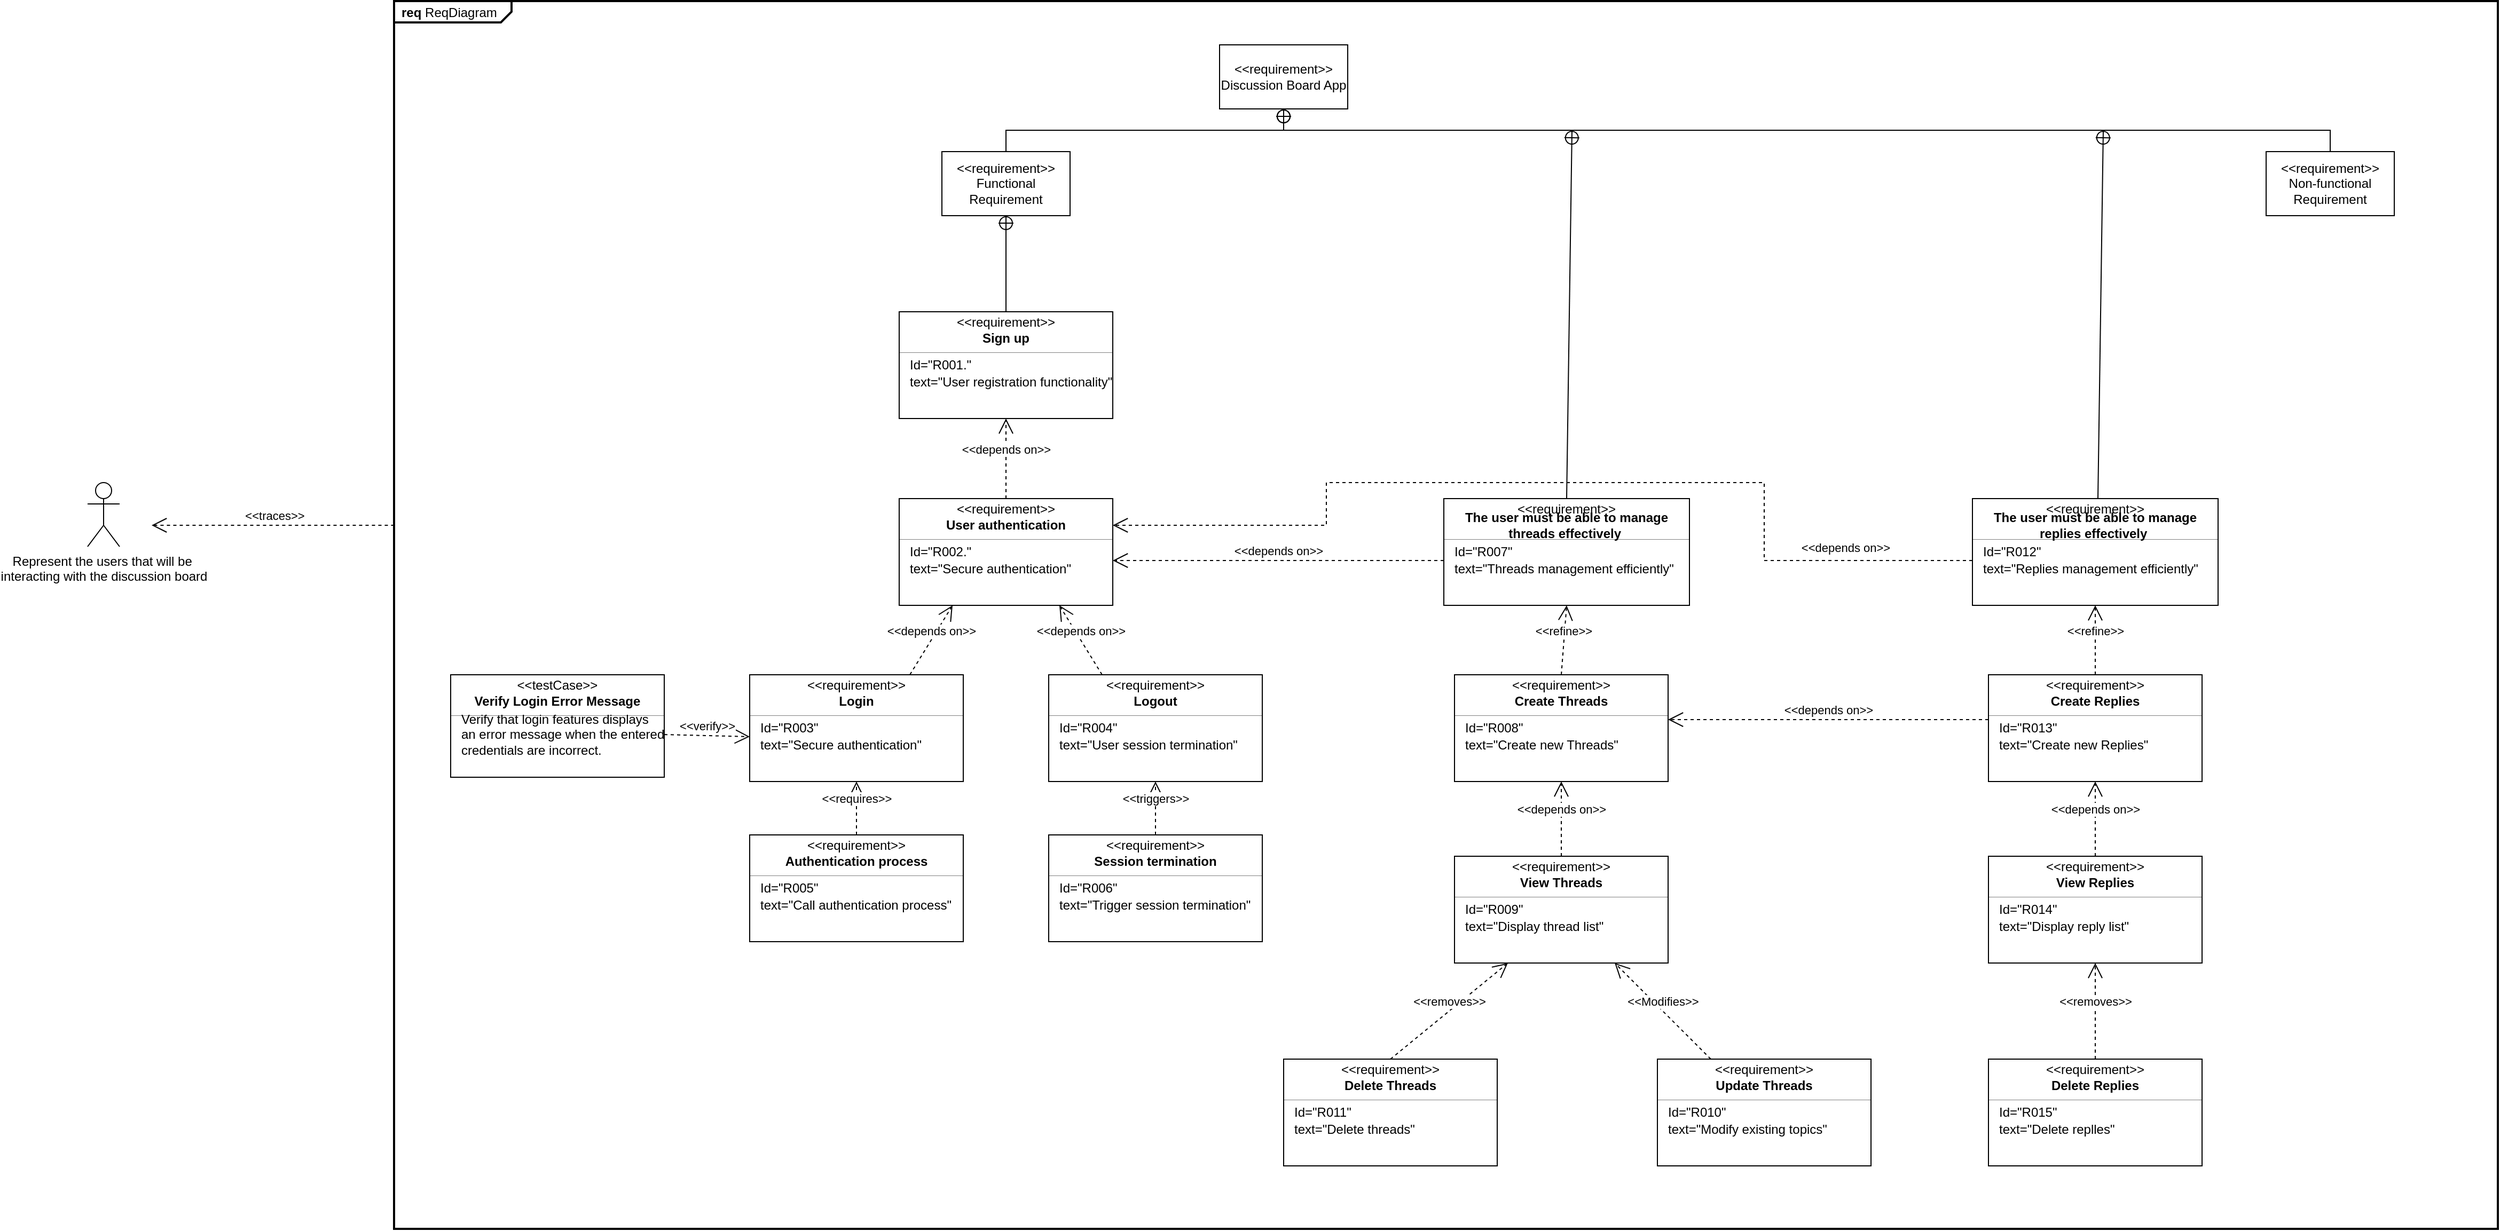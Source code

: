 <mxfile version="26.0.16">
  <diagram name="Page-1" id="XtFgWHoOtROQe3sLC01g">
    <mxGraphModel dx="3215" dy="1454" grid="0" gridSize="10" guides="1" tooltips="1" connect="1" arrows="1" fold="1" page="1" pageScale="1" pageWidth="827" pageHeight="1169" math="0" shadow="0">
      <root>
        <mxCell id="0" />
        <mxCell id="1" parent="0" />
        <mxCell id="T8jwcUpZhJJAnp_-eP6j-1" value="&lt;p style=&quot;margin:0px;margin-top:4px;margin-left:7px;text-align:left;&quot;&gt;&lt;b&gt;req&lt;/b&gt;  ReqDiagram&lt;/p&gt;" style="html=1;shape=mxgraph.sysml.package;overflow=fill;labelX=110;strokeWidth=2;align=center;" parent="1" vertex="1">
          <mxGeometry x="-413" y="19" width="1970" height="1150" as="geometry" />
        </mxCell>
        <mxCell id="T8jwcUpZhJJAnp_-eP6j-2" value="&amp;lt;&amp;lt;requirement&amp;gt;&amp;gt;&lt;br&gt;Discussion Board App" style="shape=rect;html=1;whiteSpace=wrap;align=center;" parent="1" vertex="1">
          <mxGeometry x="360" y="60" width="120" height="60" as="geometry" />
        </mxCell>
        <mxCell id="T8jwcUpZhJJAnp_-eP6j-3" value="&amp;lt;&amp;lt;requirement&amp;gt;&amp;gt;&lt;br&gt;Functional Requirement" style="shape=rect;html=1;whiteSpace=wrap;align=center;" parent="1" vertex="1">
          <mxGeometry x="100" y="160" width="120" height="60" as="geometry" />
        </mxCell>
        <mxCell id="T8jwcUpZhJJAnp_-eP6j-4" value="&amp;lt;&amp;lt;requirement&amp;gt;&amp;gt;&lt;br&gt;Non-functional Requirement" style="shape=rect;html=1;whiteSpace=wrap;align=center;" parent="1" vertex="1">
          <mxGeometry x="1340" y="160" width="120" height="60" as="geometry" />
        </mxCell>
        <mxCell id="T8jwcUpZhJJAnp_-eP6j-5" value="" style="rounded=0;html=1;labelBackgroundColor=none;endArrow=none;edgeStyle=elbowEdgeStyle;elbow=vertical;startArrow=sysMLPackCont;startSize=12;" parent="1" source="T8jwcUpZhJJAnp_-eP6j-2" target="T8jwcUpZhJJAnp_-eP6j-3" edge="1">
          <mxGeometry relative="1" as="geometry" />
        </mxCell>
        <mxCell id="T8jwcUpZhJJAnp_-eP6j-6" value="" style="rounded=0;html=1;labelBackgroundColor=none;endArrow=none;edgeStyle=elbowEdgeStyle;elbow=vertical;startArrow=sysMLPackCont;startSize=12;" parent="1" source="T8jwcUpZhJJAnp_-eP6j-2" target="T8jwcUpZhJJAnp_-eP6j-4" edge="1">
          <mxGeometry relative="1" as="geometry" />
        </mxCell>
        <mxCell id="T8jwcUpZhJJAnp_-eP6j-7" value="" style="fontStyle=1;align=center;verticalAlign=middle;childLayout=stackLayout;horizontal=1;horizontalStack=0;resizeParent=1;resizeParentMax=0;resizeLast=0;marginBottom=0;" parent="1" vertex="1">
          <mxGeometry x="60" y="310" width="200" height="100" as="geometry" />
        </mxCell>
        <mxCell id="T8jwcUpZhJJAnp_-eP6j-8" value="&amp;lt;&amp;lt;requirement&amp;gt;&amp;gt;" style="html=1;align=center;spacing=0;verticalAlign=middle;strokeColor=none;fillColor=none;whiteSpace=wrap;spacingTop=3;" parent="T8jwcUpZhJJAnp_-eP6j-7" vertex="1">
          <mxGeometry width="200" height="16" as="geometry" />
        </mxCell>
        <mxCell id="T8jwcUpZhJJAnp_-eP6j-9" value="Sign up" style="html=1;align=center;spacing=0;verticalAlign=middle;strokeColor=none;fillColor=none;whiteSpace=wrap;fontStyle=1" parent="T8jwcUpZhJJAnp_-eP6j-7" vertex="1">
          <mxGeometry y="16" width="200" height="18" as="geometry" />
        </mxCell>
        <mxCell id="T8jwcUpZhJJAnp_-eP6j-10" value="" style="line;strokeWidth=0.25;fillColor=none;align=left;verticalAlign=middle;spacingTop=-1;spacingLeft=3;spacingRight=3;rotatable=0;labelPosition=right;points=[];portConstraint=eastwest;" parent="T8jwcUpZhJJAnp_-eP6j-7" vertex="1">
          <mxGeometry y="34" width="200" height="8" as="geometry" />
        </mxCell>
        <mxCell id="T8jwcUpZhJJAnp_-eP6j-12" value="Id=&quot;R001.&quot;" style="html=1;align=left;spacing=0;verticalAlign=middle;strokeColor=none;fillColor=none;whiteSpace=wrap;spacingLeft=10;" parent="T8jwcUpZhJJAnp_-eP6j-7" vertex="1">
          <mxGeometry y="42" width="200" height="16" as="geometry" />
        </mxCell>
        <mxCell id="T8jwcUpZhJJAnp_-eP6j-11" value="text=&quot;User registration functionality&quot;" style="html=1;align=left;spacing=0;verticalAlign=middle;strokeColor=none;fillColor=none;whiteSpace=wrap;spacingLeft=10;" parent="T8jwcUpZhJJAnp_-eP6j-7" vertex="1">
          <mxGeometry y="58" width="200" height="16" as="geometry" />
        </mxCell>
        <mxCell id="T8jwcUpZhJJAnp_-eP6j-13" value="" style="html=1;align=center;spacing=0;verticalAlign=middle;strokeColor=none;fillColor=none;whiteSpace=wrap;" parent="T8jwcUpZhJJAnp_-eP6j-7" vertex="1">
          <mxGeometry y="74" width="200" height="26" as="geometry" />
        </mxCell>
        <mxCell id="T8jwcUpZhJJAnp_-eP6j-15" value="" style="fontStyle=1;align=center;verticalAlign=middle;childLayout=stackLayout;horizontal=1;horizontalStack=0;resizeParent=1;resizeParentMax=0;resizeLast=0;marginBottom=0;" parent="1" vertex="1">
          <mxGeometry x="60" y="485" width="200" height="100" as="geometry" />
        </mxCell>
        <mxCell id="T8jwcUpZhJJAnp_-eP6j-16" value="&amp;lt;&amp;lt;requirement&amp;gt;&amp;gt;" style="html=1;align=center;spacing=0;verticalAlign=middle;strokeColor=none;fillColor=none;whiteSpace=wrap;spacingTop=3;" parent="T8jwcUpZhJJAnp_-eP6j-15" vertex="1">
          <mxGeometry width="200" height="16" as="geometry" />
        </mxCell>
        <mxCell id="T8jwcUpZhJJAnp_-eP6j-17" value="User authentication" style="html=1;align=center;spacing=0;verticalAlign=middle;strokeColor=none;fillColor=none;whiteSpace=wrap;fontStyle=1" parent="T8jwcUpZhJJAnp_-eP6j-15" vertex="1">
          <mxGeometry y="16" width="200" height="18" as="geometry" />
        </mxCell>
        <mxCell id="T8jwcUpZhJJAnp_-eP6j-18" value="" style="line;strokeWidth=0.25;fillColor=none;align=left;verticalAlign=middle;spacingTop=-1;spacingLeft=3;spacingRight=3;rotatable=0;labelPosition=right;points=[];portConstraint=eastwest;" parent="T8jwcUpZhJJAnp_-eP6j-15" vertex="1">
          <mxGeometry y="34" width="200" height="8" as="geometry" />
        </mxCell>
        <mxCell id="T8jwcUpZhJJAnp_-eP6j-20" value="Id=&quot;R002.&quot;" style="html=1;align=left;spacing=0;verticalAlign=middle;strokeColor=none;fillColor=none;whiteSpace=wrap;spacingLeft=10;" parent="T8jwcUpZhJJAnp_-eP6j-15" vertex="1">
          <mxGeometry y="42" width="200" height="16" as="geometry" />
        </mxCell>
        <mxCell id="T8jwcUpZhJJAnp_-eP6j-19" value="text=&quot;Secure authentication&quot;" style="html=1;align=left;spacing=0;verticalAlign=middle;strokeColor=none;fillColor=none;whiteSpace=wrap;spacingLeft=10;" parent="T8jwcUpZhJJAnp_-eP6j-15" vertex="1">
          <mxGeometry y="58" width="200" height="16" as="geometry" />
        </mxCell>
        <mxCell id="T8jwcUpZhJJAnp_-eP6j-21" value="" style="html=1;align=center;spacing=0;verticalAlign=middle;strokeColor=none;fillColor=none;whiteSpace=wrap;" parent="T8jwcUpZhJJAnp_-eP6j-15" vertex="1">
          <mxGeometry y="74" width="200" height="26" as="geometry" />
        </mxCell>
        <mxCell id="T8jwcUpZhJJAnp_-eP6j-22" value="&amp;lt;&amp;lt;depends on&amp;gt;&amp;gt;" style="edgeStyle=none;html=1;endArrow=open;endSize=12;dashed=1;verticalAlign=bottom;rounded=0;entryX=0.5;entryY=1;entryDx=0;entryDy=0;exitX=0.5;exitY=0;exitDx=0;exitDy=0;" parent="1" source="T8jwcUpZhJJAnp_-eP6j-16" target="T8jwcUpZhJJAnp_-eP6j-13" edge="1">
          <mxGeometry width="160" relative="1" as="geometry">
            <mxPoint x="360" y="270" as="sourcePoint" />
            <mxPoint x="520" y="270" as="targetPoint" />
          </mxGeometry>
        </mxCell>
        <mxCell id="T8jwcUpZhJJAnp_-eP6j-23" value="" style="edgeStyle=none;html=1;startArrow=sysMLPackCont;startSize=12;endArrow=none;rounded=0;entryX=0.5;entryY=0;entryDx=0;entryDy=0;exitX=0.5;exitY=1;exitDx=0;exitDy=0;" parent="1" source="T8jwcUpZhJJAnp_-eP6j-3" target="T8jwcUpZhJJAnp_-eP6j-8" edge="1">
          <mxGeometry width="160" relative="1" as="geometry">
            <mxPoint x="240" y="230" as="sourcePoint" />
            <mxPoint x="400" y="230" as="targetPoint" />
          </mxGeometry>
        </mxCell>
        <mxCell id="T8jwcUpZhJJAnp_-eP6j-29" value="" style="fontStyle=1;align=center;verticalAlign=middle;childLayout=stackLayout;horizontal=1;horizontalStack=0;resizeParent=1;resizeParentMax=0;resizeLast=0;marginBottom=0;" parent="1" vertex="1">
          <mxGeometry x="-80" y="650" width="200" height="100" as="geometry" />
        </mxCell>
        <mxCell id="T8jwcUpZhJJAnp_-eP6j-30" value="&amp;lt;&amp;lt;requirement&amp;gt;&amp;gt;" style="html=1;align=center;spacing=0;verticalAlign=middle;strokeColor=none;fillColor=none;whiteSpace=wrap;spacingTop=3;" parent="T8jwcUpZhJJAnp_-eP6j-29" vertex="1">
          <mxGeometry width="200" height="16" as="geometry" />
        </mxCell>
        <mxCell id="T8jwcUpZhJJAnp_-eP6j-31" value="Login" style="html=1;align=center;spacing=0;verticalAlign=middle;strokeColor=none;fillColor=none;whiteSpace=wrap;fontStyle=1" parent="T8jwcUpZhJJAnp_-eP6j-29" vertex="1">
          <mxGeometry y="16" width="200" height="18" as="geometry" />
        </mxCell>
        <mxCell id="T8jwcUpZhJJAnp_-eP6j-32" value="" style="line;strokeWidth=0.25;fillColor=none;align=left;verticalAlign=middle;spacingTop=-1;spacingLeft=3;spacingRight=3;rotatable=0;labelPosition=right;points=[];portConstraint=eastwest;" parent="T8jwcUpZhJJAnp_-eP6j-29" vertex="1">
          <mxGeometry y="34" width="200" height="8" as="geometry" />
        </mxCell>
        <mxCell id="T8jwcUpZhJJAnp_-eP6j-34" value="Id=&quot;R003&quot;" style="html=1;align=left;spacing=0;verticalAlign=middle;strokeColor=none;fillColor=none;whiteSpace=wrap;spacingLeft=10;" parent="T8jwcUpZhJJAnp_-eP6j-29" vertex="1">
          <mxGeometry y="42" width="200" height="16" as="geometry" />
        </mxCell>
        <mxCell id="T8jwcUpZhJJAnp_-eP6j-33" value="text=&quot;Secure authentication&quot;" style="html=1;align=left;spacing=0;verticalAlign=middle;strokeColor=none;fillColor=none;whiteSpace=wrap;spacingLeft=10;" parent="T8jwcUpZhJJAnp_-eP6j-29" vertex="1">
          <mxGeometry y="58" width="200" height="16" as="geometry" />
        </mxCell>
        <mxCell id="T8jwcUpZhJJAnp_-eP6j-35" value="" style="html=1;align=center;spacing=0;verticalAlign=middle;strokeColor=none;fillColor=none;whiteSpace=wrap;" parent="T8jwcUpZhJJAnp_-eP6j-29" vertex="1">
          <mxGeometry y="74" width="200" height="26" as="geometry" />
        </mxCell>
        <mxCell id="T8jwcUpZhJJAnp_-eP6j-36" value="" style="fontStyle=1;align=center;verticalAlign=middle;childLayout=stackLayout;horizontal=1;horizontalStack=0;resizeParent=1;resizeParentMax=0;resizeLast=0;marginBottom=0;" parent="1" vertex="1">
          <mxGeometry x="200" y="650" width="200" height="100" as="geometry" />
        </mxCell>
        <mxCell id="T8jwcUpZhJJAnp_-eP6j-37" value="&amp;lt;&amp;lt;requirement&amp;gt;&amp;gt;" style="html=1;align=center;spacing=0;verticalAlign=middle;strokeColor=none;fillColor=none;whiteSpace=wrap;spacingTop=3;" parent="T8jwcUpZhJJAnp_-eP6j-36" vertex="1">
          <mxGeometry width="200" height="16" as="geometry" />
        </mxCell>
        <mxCell id="T8jwcUpZhJJAnp_-eP6j-38" value="Logout" style="html=1;align=center;spacing=0;verticalAlign=middle;strokeColor=none;fillColor=none;whiteSpace=wrap;fontStyle=1" parent="T8jwcUpZhJJAnp_-eP6j-36" vertex="1">
          <mxGeometry y="16" width="200" height="18" as="geometry" />
        </mxCell>
        <mxCell id="T8jwcUpZhJJAnp_-eP6j-39" value="" style="line;strokeWidth=0.25;fillColor=none;align=left;verticalAlign=middle;spacingTop=-1;spacingLeft=3;spacingRight=3;rotatable=0;labelPosition=right;points=[];portConstraint=eastwest;" parent="T8jwcUpZhJJAnp_-eP6j-36" vertex="1">
          <mxGeometry y="34" width="200" height="8" as="geometry" />
        </mxCell>
        <mxCell id="T8jwcUpZhJJAnp_-eP6j-41" value="Id=&quot;R004&quot;" style="html=1;align=left;spacing=0;verticalAlign=middle;strokeColor=none;fillColor=none;whiteSpace=wrap;spacingLeft=10;" parent="T8jwcUpZhJJAnp_-eP6j-36" vertex="1">
          <mxGeometry y="42" width="200" height="16" as="geometry" />
        </mxCell>
        <mxCell id="T8jwcUpZhJJAnp_-eP6j-40" value="text=&quot;User session termination&quot;" style="html=1;align=left;spacing=0;verticalAlign=middle;strokeColor=none;fillColor=none;whiteSpace=wrap;spacingLeft=10;" parent="T8jwcUpZhJJAnp_-eP6j-36" vertex="1">
          <mxGeometry y="58" width="200" height="16" as="geometry" />
        </mxCell>
        <mxCell id="T8jwcUpZhJJAnp_-eP6j-42" value="" style="html=1;align=center;spacing=0;verticalAlign=middle;strokeColor=none;fillColor=none;whiteSpace=wrap;" parent="T8jwcUpZhJJAnp_-eP6j-36" vertex="1">
          <mxGeometry y="74" width="200" height="26" as="geometry" />
        </mxCell>
        <mxCell id="T8jwcUpZhJJAnp_-eP6j-43" value="" style="fontStyle=1;align=center;verticalAlign=middle;childLayout=stackLayout;horizontal=1;horizontalStack=0;resizeParent=1;resizeParentMax=0;resizeLast=0;marginBottom=0;" parent="1" vertex="1">
          <mxGeometry x="-80" y="800" width="200" height="100" as="geometry" />
        </mxCell>
        <mxCell id="T8jwcUpZhJJAnp_-eP6j-44" value="&amp;lt;&amp;lt;requirement&amp;gt;&amp;gt;" style="html=1;align=center;spacing=0;verticalAlign=middle;strokeColor=none;fillColor=none;whiteSpace=wrap;spacingTop=3;" parent="T8jwcUpZhJJAnp_-eP6j-43" vertex="1">
          <mxGeometry width="200" height="16" as="geometry" />
        </mxCell>
        <mxCell id="T8jwcUpZhJJAnp_-eP6j-45" value="Authentication process" style="html=1;align=center;spacing=0;verticalAlign=middle;strokeColor=none;fillColor=none;whiteSpace=wrap;fontStyle=1" parent="T8jwcUpZhJJAnp_-eP6j-43" vertex="1">
          <mxGeometry y="16" width="200" height="18" as="geometry" />
        </mxCell>
        <mxCell id="T8jwcUpZhJJAnp_-eP6j-46" value="" style="line;strokeWidth=0.25;fillColor=none;align=left;verticalAlign=middle;spacingTop=-1;spacingLeft=3;spacingRight=3;rotatable=0;labelPosition=right;points=[];portConstraint=eastwest;" parent="T8jwcUpZhJJAnp_-eP6j-43" vertex="1">
          <mxGeometry y="34" width="200" height="8" as="geometry" />
        </mxCell>
        <mxCell id="T8jwcUpZhJJAnp_-eP6j-48" value="Id=&quot;R005&quot;" style="html=1;align=left;spacing=0;verticalAlign=middle;strokeColor=none;fillColor=none;whiteSpace=wrap;spacingLeft=10;" parent="T8jwcUpZhJJAnp_-eP6j-43" vertex="1">
          <mxGeometry y="42" width="200" height="16" as="geometry" />
        </mxCell>
        <mxCell id="T8jwcUpZhJJAnp_-eP6j-47" value="text=&quot;Call authentication process&quot;" style="html=1;align=left;spacing=0;verticalAlign=middle;strokeColor=none;fillColor=none;whiteSpace=wrap;spacingLeft=10;" parent="T8jwcUpZhJJAnp_-eP6j-43" vertex="1">
          <mxGeometry y="58" width="200" height="16" as="geometry" />
        </mxCell>
        <mxCell id="T8jwcUpZhJJAnp_-eP6j-49" value="" style="html=1;align=center;spacing=0;verticalAlign=middle;strokeColor=none;fillColor=none;whiteSpace=wrap;" parent="T8jwcUpZhJJAnp_-eP6j-43" vertex="1">
          <mxGeometry y="74" width="200" height="26" as="geometry" />
        </mxCell>
        <mxCell id="T8jwcUpZhJJAnp_-eP6j-50" value="" style="fontStyle=1;align=center;verticalAlign=middle;childLayout=stackLayout;horizontal=1;horizontalStack=0;resizeParent=1;resizeParentMax=0;resizeLast=0;marginBottom=0;" parent="1" vertex="1">
          <mxGeometry x="200" y="800" width="200" height="100" as="geometry" />
        </mxCell>
        <mxCell id="T8jwcUpZhJJAnp_-eP6j-51" value="&amp;lt;&amp;lt;requirement&amp;gt;&amp;gt;" style="html=1;align=center;spacing=0;verticalAlign=middle;strokeColor=none;fillColor=none;whiteSpace=wrap;spacingTop=3;" parent="T8jwcUpZhJJAnp_-eP6j-50" vertex="1">
          <mxGeometry width="200" height="16" as="geometry" />
        </mxCell>
        <mxCell id="T8jwcUpZhJJAnp_-eP6j-52" value="Session termination" style="html=1;align=center;spacing=0;verticalAlign=middle;strokeColor=none;fillColor=none;whiteSpace=wrap;fontStyle=1" parent="T8jwcUpZhJJAnp_-eP6j-50" vertex="1">
          <mxGeometry y="16" width="200" height="18" as="geometry" />
        </mxCell>
        <mxCell id="T8jwcUpZhJJAnp_-eP6j-53" value="" style="line;strokeWidth=0.25;fillColor=none;align=left;verticalAlign=middle;spacingTop=-1;spacingLeft=3;spacingRight=3;rotatable=0;labelPosition=right;points=[];portConstraint=eastwest;" parent="T8jwcUpZhJJAnp_-eP6j-50" vertex="1">
          <mxGeometry y="34" width="200" height="8" as="geometry" />
        </mxCell>
        <mxCell id="T8jwcUpZhJJAnp_-eP6j-55" value="Id=&quot;R006&quot;" style="html=1;align=left;spacing=0;verticalAlign=middle;strokeColor=none;fillColor=none;whiteSpace=wrap;spacingLeft=10;" parent="T8jwcUpZhJJAnp_-eP6j-50" vertex="1">
          <mxGeometry y="42" width="200" height="16" as="geometry" />
        </mxCell>
        <mxCell id="T8jwcUpZhJJAnp_-eP6j-54" value="text=&quot;Trigger session termination&quot;" style="html=1;align=left;spacing=0;verticalAlign=middle;strokeColor=none;fillColor=none;whiteSpace=wrap;spacingLeft=10;" parent="T8jwcUpZhJJAnp_-eP6j-50" vertex="1">
          <mxGeometry y="58" width="200" height="16" as="geometry" />
        </mxCell>
        <mxCell id="T8jwcUpZhJJAnp_-eP6j-56" value="" style="html=1;align=center;spacing=0;verticalAlign=middle;strokeColor=none;fillColor=none;whiteSpace=wrap;" parent="T8jwcUpZhJJAnp_-eP6j-50" vertex="1">
          <mxGeometry y="74" width="200" height="26" as="geometry" />
        </mxCell>
        <mxCell id="T8jwcUpZhJJAnp_-eP6j-58" value="&amp;lt;&amp;lt;depends on&amp;gt;&amp;gt;" style="edgeStyle=none;html=1;endArrow=open;endSize=12;dashed=1;verticalAlign=bottom;rounded=0;entryX=0.25;entryY=1;entryDx=0;entryDy=0;exitX=0.75;exitY=0;exitDx=0;exitDy=0;" parent="1" source="T8jwcUpZhJJAnp_-eP6j-30" target="T8jwcUpZhJJAnp_-eP6j-21" edge="1">
          <mxGeometry width="160" relative="1" as="geometry">
            <mxPoint x="90" y="640" as="sourcePoint" />
            <mxPoint x="250" y="640" as="targetPoint" />
          </mxGeometry>
        </mxCell>
        <mxCell id="T8jwcUpZhJJAnp_-eP6j-60" value="&amp;lt;&amp;lt;depends on&amp;gt;&amp;gt;" style="edgeStyle=none;html=1;endArrow=open;endSize=12;dashed=1;verticalAlign=bottom;rounded=0;entryX=0.75;entryY=1;entryDx=0;entryDy=0;exitX=0.25;exitY=0;exitDx=0;exitDy=0;" parent="1" source="T8jwcUpZhJJAnp_-eP6j-37" target="T8jwcUpZhJJAnp_-eP6j-21" edge="1">
          <mxGeometry width="160" relative="1" as="geometry">
            <mxPoint x="200" y="640" as="sourcePoint" />
            <mxPoint x="360" y="640" as="targetPoint" />
          </mxGeometry>
        </mxCell>
        <mxCell id="T8jwcUpZhJJAnp_-eP6j-61" value="&amp;lt;&amp;lt;requires&amp;gt;&amp;gt;" style="edgeStyle=none;html=1;endArrow=open;endSize=12;dashed=1;verticalAlign=bottom;rounded=0;entryX=0.5;entryY=1;entryDx=0;entryDy=0;exitX=0.5;exitY=0;exitDx=0;exitDy=0;" parent="1" source="T8jwcUpZhJJAnp_-eP6j-44" target="T8jwcUpZhJJAnp_-eP6j-35" edge="1">
          <mxGeometry width="160" relative="1" as="geometry">
            <mxPoint x="-40" y="800" as="sourcePoint" />
            <mxPoint x="120" y="800" as="targetPoint" />
          </mxGeometry>
        </mxCell>
        <mxCell id="T8jwcUpZhJJAnp_-eP6j-62" value="&amp;lt;&amp;lt;triggers&amp;gt;&amp;gt;" style="edgeStyle=none;html=1;endArrow=open;endSize=12;dashed=1;verticalAlign=bottom;rounded=0;entryX=0.5;entryY=1;entryDx=0;entryDy=0;exitX=0.5;exitY=0;exitDx=0;exitDy=0;" parent="1" source="T8jwcUpZhJJAnp_-eP6j-51" target="T8jwcUpZhJJAnp_-eP6j-42" edge="1">
          <mxGeometry width="160" relative="1" as="geometry">
            <mxPoint x="200" y="840" as="sourcePoint" />
            <mxPoint x="360" y="840" as="targetPoint" />
          </mxGeometry>
        </mxCell>
        <mxCell id="T8jwcUpZhJJAnp_-eP6j-63" value="" style="fontStyle=1;align=center;verticalAlign=middle;childLayout=stackLayout;horizontal=1;horizontalStack=0;resizeParent=1;resizeParentMax=0;resizeLast=0;marginBottom=0;" parent="1" vertex="1">
          <mxGeometry x="-360" y="650" width="200" height="96" as="geometry" />
        </mxCell>
        <mxCell id="T8jwcUpZhJJAnp_-eP6j-64" value="&amp;lt;&amp;lt;testCase&amp;gt;&amp;gt;" style="html=1;align=center;spacing=0;verticalAlign=middle;strokeColor=none;fillColor=none;whiteSpace=wrap;spacingTop=3;" parent="T8jwcUpZhJJAnp_-eP6j-63" vertex="1">
          <mxGeometry width="200" height="16" as="geometry" />
        </mxCell>
        <mxCell id="T8jwcUpZhJJAnp_-eP6j-65" value="Verify Login Error Message" style="html=1;align=center;spacing=0;verticalAlign=middle;strokeColor=none;fillColor=none;whiteSpace=wrap;fontStyle=1" parent="T8jwcUpZhJJAnp_-eP6j-63" vertex="1">
          <mxGeometry y="16" width="200" height="18" as="geometry" />
        </mxCell>
        <mxCell id="T8jwcUpZhJJAnp_-eP6j-66" value="" style="line;strokeWidth=0.25;fillColor=none;align=left;verticalAlign=middle;spacingTop=-1;spacingLeft=3;spacingRight=3;rotatable=0;labelPosition=right;points=[];portConstraint=eastwest;" parent="T8jwcUpZhJJAnp_-eP6j-63" vertex="1">
          <mxGeometry y="34" width="200" height="8" as="geometry" />
        </mxCell>
        <mxCell id="T8jwcUpZhJJAnp_-eP6j-67" value="Verify that login features displays an error message when the entered credentials are incorrect." style="html=1;align=left;spacing=0;verticalAlign=middle;strokeColor=none;fillColor=none;whiteSpace=wrap;spacingLeft=10;" parent="T8jwcUpZhJJAnp_-eP6j-63" vertex="1">
          <mxGeometry y="42" width="200" height="28" as="geometry" />
        </mxCell>
        <mxCell id="T8jwcUpZhJJAnp_-eP6j-69" value="" style="html=1;align=center;spacing=0;verticalAlign=middle;strokeColor=none;fillColor=none;whiteSpace=wrap;" parent="T8jwcUpZhJJAnp_-eP6j-63" vertex="1">
          <mxGeometry y="70" width="200" height="26" as="geometry" />
        </mxCell>
        <mxCell id="T8jwcUpZhJJAnp_-eP6j-70" value="&amp;lt;&amp;lt;verify&amp;gt;&amp;gt;" style="edgeStyle=none;html=1;endArrow=open;endSize=12;dashed=1;verticalAlign=bottom;rounded=0;exitX=1;exitY=0.5;exitDx=0;exitDy=0;entryX=0;entryY=1;entryDx=0;entryDy=0;" parent="1" source="T8jwcUpZhJJAnp_-eP6j-67" target="T8jwcUpZhJJAnp_-eP6j-34" edge="1">
          <mxGeometry x="-0.003" width="160" relative="1" as="geometry">
            <mxPoint x="-160" y="600" as="sourcePoint" />
            <mxPoint y="600" as="targetPoint" />
            <mxPoint as="offset" />
          </mxGeometry>
        </mxCell>
        <mxCell id="T8jwcUpZhJJAnp_-eP6j-72" value="" style="fontStyle=1;align=center;verticalAlign=middle;childLayout=stackLayout;horizontal=1;horizontalStack=0;resizeParent=1;resizeParentMax=0;resizeLast=0;marginBottom=0;" parent="1" vertex="1">
          <mxGeometry x="570" y="485" width="230" height="100" as="geometry" />
        </mxCell>
        <mxCell id="T8jwcUpZhJJAnp_-eP6j-73" value="&amp;lt;&amp;lt;requirement&amp;gt;&amp;gt;" style="html=1;align=center;spacing=0;verticalAlign=middle;strokeColor=none;fillColor=none;whiteSpace=wrap;spacingTop=3;" parent="T8jwcUpZhJJAnp_-eP6j-72" vertex="1">
          <mxGeometry width="230" height="16" as="geometry" />
        </mxCell>
        <mxCell id="T8jwcUpZhJJAnp_-eP6j-74" value="The user must be able to manage threads effectively&amp;nbsp;" style="html=1;align=center;spacing=0;verticalAlign=middle;strokeColor=none;fillColor=none;whiteSpace=wrap;fontStyle=1" parent="T8jwcUpZhJJAnp_-eP6j-72" vertex="1">
          <mxGeometry y="16" width="230" height="18" as="geometry" />
        </mxCell>
        <mxCell id="T8jwcUpZhJJAnp_-eP6j-75" value="" style="line;strokeWidth=0.25;fillColor=none;align=left;verticalAlign=middle;spacingTop=-1;spacingLeft=3;spacingRight=3;rotatable=0;labelPosition=right;points=[];portConstraint=eastwest;" parent="T8jwcUpZhJJAnp_-eP6j-72" vertex="1">
          <mxGeometry y="34" width="230" height="8" as="geometry" />
        </mxCell>
        <mxCell id="T8jwcUpZhJJAnp_-eP6j-77" value="Id=&quot;R007&quot;" style="html=1;align=left;spacing=0;verticalAlign=middle;strokeColor=none;fillColor=none;whiteSpace=wrap;spacingLeft=10;" parent="T8jwcUpZhJJAnp_-eP6j-72" vertex="1">
          <mxGeometry y="42" width="230" height="16" as="geometry" />
        </mxCell>
        <mxCell id="T8jwcUpZhJJAnp_-eP6j-76" value="text=&quot;Threads management efficiently&quot;" style="html=1;align=left;spacing=0;verticalAlign=middle;strokeColor=none;fillColor=none;whiteSpace=wrap;spacingLeft=10;" parent="T8jwcUpZhJJAnp_-eP6j-72" vertex="1">
          <mxGeometry y="58" width="230" height="16" as="geometry" />
        </mxCell>
        <mxCell id="T8jwcUpZhJJAnp_-eP6j-78" value="" style="html=1;align=center;spacing=0;verticalAlign=middle;strokeColor=none;fillColor=none;whiteSpace=wrap;" parent="T8jwcUpZhJJAnp_-eP6j-72" vertex="1">
          <mxGeometry y="74" width="230" height="26" as="geometry" />
        </mxCell>
        <mxCell id="T8jwcUpZhJJAnp_-eP6j-79" value="" style="edgeStyle=none;html=1;startArrow=sysMLPackCont;startSize=12;endArrow=none;rounded=0;entryX=0.5;entryY=0;entryDx=0;entryDy=0;" parent="1" target="T8jwcUpZhJJAnp_-eP6j-73" edge="1">
          <mxGeometry width="160" relative="1" as="geometry">
            <mxPoint x="690" y="140" as="sourcePoint" />
            <mxPoint x="520" y="250" as="targetPoint" />
          </mxGeometry>
        </mxCell>
        <mxCell id="T8jwcUpZhJJAnp_-eP6j-80" value="&amp;lt;&amp;lt;depends on&amp;gt;&amp;gt;" style="edgeStyle=none;html=1;endArrow=open;endSize=12;dashed=1;verticalAlign=bottom;rounded=0;entryX=1;entryY=0;entryDx=0;entryDy=0;exitX=0;exitY=1;exitDx=0;exitDy=0;" parent="1" source="T8jwcUpZhJJAnp_-eP6j-77" target="T8jwcUpZhJJAnp_-eP6j-19" edge="1">
          <mxGeometry width="160" relative="1" as="geometry">
            <mxPoint x="310" y="460" as="sourcePoint" />
            <mxPoint x="470" y="460" as="targetPoint" />
          </mxGeometry>
        </mxCell>
        <mxCell id="T8jwcUpZhJJAnp_-eP6j-81" value="" style="fontStyle=1;align=center;verticalAlign=middle;childLayout=stackLayout;horizontal=1;horizontalStack=0;resizeParent=1;resizeParentMax=0;resizeLast=0;marginBottom=0;" parent="1" vertex="1">
          <mxGeometry x="580" y="820" width="200" height="100" as="geometry" />
        </mxCell>
        <mxCell id="T8jwcUpZhJJAnp_-eP6j-82" value="&amp;lt;&amp;lt;requirement&amp;gt;&amp;gt;" style="html=1;align=center;spacing=0;verticalAlign=middle;strokeColor=none;fillColor=none;whiteSpace=wrap;spacingTop=3;" parent="T8jwcUpZhJJAnp_-eP6j-81" vertex="1">
          <mxGeometry width="200" height="16" as="geometry" />
        </mxCell>
        <mxCell id="T8jwcUpZhJJAnp_-eP6j-83" value="View Threads" style="html=1;align=center;spacing=0;verticalAlign=middle;strokeColor=none;fillColor=none;whiteSpace=wrap;fontStyle=1" parent="T8jwcUpZhJJAnp_-eP6j-81" vertex="1">
          <mxGeometry y="16" width="200" height="18" as="geometry" />
        </mxCell>
        <mxCell id="T8jwcUpZhJJAnp_-eP6j-84" value="" style="line;strokeWidth=0.25;fillColor=none;align=left;verticalAlign=middle;spacingTop=-1;spacingLeft=3;spacingRight=3;rotatable=0;labelPosition=right;points=[];portConstraint=eastwest;" parent="T8jwcUpZhJJAnp_-eP6j-81" vertex="1">
          <mxGeometry y="34" width="200" height="8" as="geometry" />
        </mxCell>
        <mxCell id="T8jwcUpZhJJAnp_-eP6j-86" value="Id=&quot;R009&quot;" style="html=1;align=left;spacing=0;verticalAlign=middle;strokeColor=none;fillColor=none;whiteSpace=wrap;spacingLeft=10;" parent="T8jwcUpZhJJAnp_-eP6j-81" vertex="1">
          <mxGeometry y="42" width="200" height="16" as="geometry" />
        </mxCell>
        <mxCell id="T8jwcUpZhJJAnp_-eP6j-85" value="text=&quot;Display thread list&quot;" style="html=1;align=left;spacing=0;verticalAlign=middle;strokeColor=none;fillColor=none;whiteSpace=wrap;spacingLeft=10;" parent="T8jwcUpZhJJAnp_-eP6j-81" vertex="1">
          <mxGeometry y="58" width="200" height="16" as="geometry" />
        </mxCell>
        <mxCell id="T8jwcUpZhJJAnp_-eP6j-87" value="" style="html=1;align=center;spacing=0;verticalAlign=middle;strokeColor=none;fillColor=none;whiteSpace=wrap;" parent="T8jwcUpZhJJAnp_-eP6j-81" vertex="1">
          <mxGeometry y="74" width="200" height="26" as="geometry" />
        </mxCell>
        <mxCell id="T8jwcUpZhJJAnp_-eP6j-88" value="&amp;lt;&amp;lt;depends on&amp;gt;&amp;gt;" style="edgeStyle=none;html=1;endArrow=open;endSize=12;dashed=1;verticalAlign=bottom;rounded=0;entryX=0.5;entryY=1;entryDx=0;entryDy=0;exitX=0.5;exitY=0;exitDx=0;exitDy=0;" parent="1" source="T8jwcUpZhJJAnp_-eP6j-82" target="DJF4Qfqb1N06WHrdRiom-8" edge="1">
          <mxGeometry width="160" relative="1" as="geometry">
            <mxPoint x="470" y="620" as="sourcePoint" />
            <mxPoint x="630" y="620" as="targetPoint" />
          </mxGeometry>
        </mxCell>
        <mxCell id="T8jwcUpZhJJAnp_-eP6j-89" value="" style="fontStyle=1;align=center;verticalAlign=middle;childLayout=stackLayout;horizontal=1;horizontalStack=0;resizeParent=1;resizeParentMax=0;resizeLast=0;marginBottom=0;" parent="1" vertex="1">
          <mxGeometry x="420" y="1010" width="200" height="100" as="geometry" />
        </mxCell>
        <mxCell id="T8jwcUpZhJJAnp_-eP6j-90" value="&amp;lt;&amp;lt;requirement&amp;gt;&amp;gt;" style="html=1;align=center;spacing=0;verticalAlign=middle;strokeColor=none;fillColor=none;whiteSpace=wrap;spacingTop=3;" parent="T8jwcUpZhJJAnp_-eP6j-89" vertex="1">
          <mxGeometry width="200" height="16" as="geometry" />
        </mxCell>
        <mxCell id="T8jwcUpZhJJAnp_-eP6j-91" value="Delete Threads" style="html=1;align=center;spacing=0;verticalAlign=middle;strokeColor=none;fillColor=none;whiteSpace=wrap;fontStyle=1" parent="T8jwcUpZhJJAnp_-eP6j-89" vertex="1">
          <mxGeometry y="16" width="200" height="18" as="geometry" />
        </mxCell>
        <mxCell id="T8jwcUpZhJJAnp_-eP6j-92" value="" style="line;strokeWidth=0.25;fillColor=none;align=left;verticalAlign=middle;spacingTop=-1;spacingLeft=3;spacingRight=3;rotatable=0;labelPosition=right;points=[];portConstraint=eastwest;" parent="T8jwcUpZhJJAnp_-eP6j-89" vertex="1">
          <mxGeometry y="34" width="200" height="8" as="geometry" />
        </mxCell>
        <mxCell id="T8jwcUpZhJJAnp_-eP6j-94" value="Id=&quot;R011&quot;" style="html=1;align=left;spacing=0;verticalAlign=middle;strokeColor=none;fillColor=none;whiteSpace=wrap;spacingLeft=10;" parent="T8jwcUpZhJJAnp_-eP6j-89" vertex="1">
          <mxGeometry y="42" width="200" height="16" as="geometry" />
        </mxCell>
        <mxCell id="T8jwcUpZhJJAnp_-eP6j-93" value="text=&quot;Delete threads&quot;" style="html=1;align=left;spacing=0;verticalAlign=middle;strokeColor=none;fillColor=none;whiteSpace=wrap;spacingLeft=10;" parent="T8jwcUpZhJJAnp_-eP6j-89" vertex="1">
          <mxGeometry y="58" width="200" height="16" as="geometry" />
        </mxCell>
        <mxCell id="T8jwcUpZhJJAnp_-eP6j-95" value="" style="html=1;align=center;spacing=0;verticalAlign=middle;strokeColor=none;fillColor=none;whiteSpace=wrap;" parent="T8jwcUpZhJJAnp_-eP6j-89" vertex="1">
          <mxGeometry y="74" width="200" height="26" as="geometry" />
        </mxCell>
        <mxCell id="T8jwcUpZhJJAnp_-eP6j-96" value="&amp;lt;&amp;lt;removes&amp;gt;&amp;gt;" style="edgeStyle=none;html=1;endArrow=open;endSize=12;dashed=1;verticalAlign=bottom;rounded=0;entryX=0.25;entryY=1;entryDx=0;entryDy=0;exitX=0.5;exitY=0;exitDx=0;exitDy=0;" parent="1" source="T8jwcUpZhJJAnp_-eP6j-90" target="T8jwcUpZhJJAnp_-eP6j-87" edge="1">
          <mxGeometry width="160" relative="1" as="geometry">
            <mxPoint x="460" y="790" as="sourcePoint" />
            <mxPoint x="620" y="790" as="targetPoint" />
          </mxGeometry>
        </mxCell>
        <mxCell id="T8jwcUpZhJJAnp_-eP6j-97" value="" style="fontStyle=1;align=center;verticalAlign=middle;childLayout=stackLayout;horizontal=1;horizontalStack=0;resizeParent=1;resizeParentMax=0;resizeLast=0;marginBottom=0;" parent="1" vertex="1">
          <mxGeometry x="770" y="1010" width="200" height="100" as="geometry" />
        </mxCell>
        <mxCell id="T8jwcUpZhJJAnp_-eP6j-98" value="&amp;lt;&amp;lt;requirement&amp;gt;&amp;gt;" style="html=1;align=center;spacing=0;verticalAlign=middle;strokeColor=none;fillColor=none;whiteSpace=wrap;spacingTop=3;" parent="T8jwcUpZhJJAnp_-eP6j-97" vertex="1">
          <mxGeometry width="200" height="16" as="geometry" />
        </mxCell>
        <mxCell id="T8jwcUpZhJJAnp_-eP6j-99" value="Update Threads" style="html=1;align=center;spacing=0;verticalAlign=middle;strokeColor=none;fillColor=none;whiteSpace=wrap;fontStyle=1" parent="T8jwcUpZhJJAnp_-eP6j-97" vertex="1">
          <mxGeometry y="16" width="200" height="18" as="geometry" />
        </mxCell>
        <mxCell id="T8jwcUpZhJJAnp_-eP6j-100" value="" style="line;strokeWidth=0.25;fillColor=none;align=left;verticalAlign=middle;spacingTop=-1;spacingLeft=3;spacingRight=3;rotatable=0;labelPosition=right;points=[];portConstraint=eastwest;" parent="T8jwcUpZhJJAnp_-eP6j-97" vertex="1">
          <mxGeometry y="34" width="200" height="8" as="geometry" />
        </mxCell>
        <mxCell id="T8jwcUpZhJJAnp_-eP6j-102" value="Id=&quot;R010&quot;" style="html=1;align=left;spacing=0;verticalAlign=middle;strokeColor=none;fillColor=none;whiteSpace=wrap;spacingLeft=10;" parent="T8jwcUpZhJJAnp_-eP6j-97" vertex="1">
          <mxGeometry y="42" width="200" height="16" as="geometry" />
        </mxCell>
        <mxCell id="T8jwcUpZhJJAnp_-eP6j-101" value="text=&quot;Modify existing topics&quot;" style="html=1;align=left;spacing=0;verticalAlign=middle;strokeColor=none;fillColor=none;whiteSpace=wrap;spacingLeft=10;" parent="T8jwcUpZhJJAnp_-eP6j-97" vertex="1">
          <mxGeometry y="58" width="200" height="16" as="geometry" />
        </mxCell>
        <mxCell id="T8jwcUpZhJJAnp_-eP6j-103" value="" style="html=1;align=center;spacing=0;verticalAlign=middle;strokeColor=none;fillColor=none;whiteSpace=wrap;" parent="T8jwcUpZhJJAnp_-eP6j-97" vertex="1">
          <mxGeometry y="74" width="200" height="26" as="geometry" />
        </mxCell>
        <mxCell id="T8jwcUpZhJJAnp_-eP6j-104" value="&amp;lt;&amp;lt;Modifies&amp;gt;&amp;gt;" style="edgeStyle=none;html=1;endArrow=open;endSize=12;dashed=1;verticalAlign=bottom;rounded=0;entryX=0.75;entryY=1;entryDx=0;entryDy=0;exitX=0.25;exitY=0;exitDx=0;exitDy=0;" parent="1" source="T8jwcUpZhJJAnp_-eP6j-98" target="T8jwcUpZhJJAnp_-eP6j-87" edge="1">
          <mxGeometry width="160" relative="1" as="geometry">
            <mxPoint x="640" y="630" as="sourcePoint" />
            <mxPoint x="800" y="630" as="targetPoint" />
          </mxGeometry>
        </mxCell>
        <mxCell id="t3yZGe3AxtrRyXjMGakX-2" value="Represent the users that will be&amp;nbsp;&lt;div&gt;interacting with the discussion board&lt;/div&gt;" style="shape=umlActor;html=1;verticalLabelPosition=bottom;verticalAlign=top;align=center;" parent="1" vertex="1">
          <mxGeometry x="-700" y="470" width="30" height="60" as="geometry" />
        </mxCell>
        <mxCell id="t3yZGe3AxtrRyXjMGakX-3" value="&amp;lt;&amp;lt;traces&amp;gt;&amp;gt;" style="edgeStyle=none;html=1;startArrow=open;endArrow=none;startSize=12;verticalAlign=bottom;dashed=1;labelBackgroundColor=none;rounded=0;" parent="1" edge="1">
          <mxGeometry width="160" relative="1" as="geometry">
            <mxPoint x="-640" y="510" as="sourcePoint" />
            <mxPoint x="-410" y="510" as="targetPoint" />
          </mxGeometry>
        </mxCell>
        <mxCell id="t3yZGe3AxtrRyXjMGakX-4" value="" style="fontStyle=1;align=center;verticalAlign=middle;childLayout=stackLayout;horizontal=1;horizontalStack=0;resizeParent=1;resizeParentMax=0;resizeLast=0;marginBottom=0;" parent="1" vertex="1">
          <mxGeometry x="1065" y="485" width="230" height="100" as="geometry" />
        </mxCell>
        <mxCell id="t3yZGe3AxtrRyXjMGakX-5" value="&amp;lt;&amp;lt;requirement&amp;gt;&amp;gt;" style="html=1;align=center;spacing=0;verticalAlign=middle;strokeColor=none;fillColor=none;whiteSpace=wrap;spacingTop=3;" parent="t3yZGe3AxtrRyXjMGakX-4" vertex="1">
          <mxGeometry width="230" height="16" as="geometry" />
        </mxCell>
        <mxCell id="t3yZGe3AxtrRyXjMGakX-6" value="The user must be able to manage replies effectively&amp;nbsp;" style="html=1;align=center;spacing=0;verticalAlign=middle;strokeColor=none;fillColor=none;whiteSpace=wrap;fontStyle=1" parent="t3yZGe3AxtrRyXjMGakX-4" vertex="1">
          <mxGeometry y="16" width="230" height="18" as="geometry" />
        </mxCell>
        <mxCell id="t3yZGe3AxtrRyXjMGakX-7" value="" style="line;strokeWidth=0.25;fillColor=none;align=left;verticalAlign=middle;spacingTop=-1;spacingLeft=3;spacingRight=3;rotatable=0;labelPosition=right;points=[];portConstraint=eastwest;" parent="t3yZGe3AxtrRyXjMGakX-4" vertex="1">
          <mxGeometry y="34" width="230" height="8" as="geometry" />
        </mxCell>
        <mxCell id="t3yZGe3AxtrRyXjMGakX-9" value="Id=&quot;R012&quot;" style="html=1;align=left;spacing=0;verticalAlign=middle;strokeColor=none;fillColor=none;whiteSpace=wrap;spacingLeft=10;" parent="t3yZGe3AxtrRyXjMGakX-4" vertex="1">
          <mxGeometry y="42" width="230" height="16" as="geometry" />
        </mxCell>
        <mxCell id="t3yZGe3AxtrRyXjMGakX-8" value="text=&quot;Replies management efficiently&quot;" style="html=1;align=left;spacing=0;verticalAlign=middle;strokeColor=none;fillColor=none;whiteSpace=wrap;spacingLeft=10;" parent="t3yZGe3AxtrRyXjMGakX-4" vertex="1">
          <mxGeometry y="58" width="230" height="16" as="geometry" />
        </mxCell>
        <mxCell id="t3yZGe3AxtrRyXjMGakX-10" value="" style="html=1;align=center;spacing=0;verticalAlign=middle;strokeColor=none;fillColor=none;whiteSpace=wrap;" parent="t3yZGe3AxtrRyXjMGakX-4" vertex="1">
          <mxGeometry y="74" width="230" height="26" as="geometry" />
        </mxCell>
        <mxCell id="t3yZGe3AxtrRyXjMGakX-11" value="" style="fontStyle=1;align=center;verticalAlign=middle;childLayout=stackLayout;horizontal=1;horizontalStack=0;resizeParent=1;resizeParentMax=0;resizeLast=0;marginBottom=0;" parent="1" vertex="1">
          <mxGeometry x="1080" y="820" width="200" height="100" as="geometry" />
        </mxCell>
        <mxCell id="t3yZGe3AxtrRyXjMGakX-12" value="&amp;lt;&amp;lt;requirement&amp;gt;&amp;gt;" style="html=1;align=center;spacing=0;verticalAlign=middle;strokeColor=none;fillColor=none;whiteSpace=wrap;spacingTop=3;" parent="t3yZGe3AxtrRyXjMGakX-11" vertex="1">
          <mxGeometry width="200" height="16" as="geometry" />
        </mxCell>
        <mxCell id="t3yZGe3AxtrRyXjMGakX-13" value="View Replies" style="html=1;align=center;spacing=0;verticalAlign=middle;strokeColor=none;fillColor=none;whiteSpace=wrap;fontStyle=1" parent="t3yZGe3AxtrRyXjMGakX-11" vertex="1">
          <mxGeometry y="16" width="200" height="18" as="geometry" />
        </mxCell>
        <mxCell id="t3yZGe3AxtrRyXjMGakX-14" value="" style="line;strokeWidth=0.25;fillColor=none;align=left;verticalAlign=middle;spacingTop=-1;spacingLeft=3;spacingRight=3;rotatable=0;labelPosition=right;points=[];portConstraint=eastwest;" parent="t3yZGe3AxtrRyXjMGakX-11" vertex="1">
          <mxGeometry y="34" width="200" height="8" as="geometry" />
        </mxCell>
        <mxCell id="t3yZGe3AxtrRyXjMGakX-16" value="Id=&quot;R014&quot;" style="html=1;align=left;spacing=0;verticalAlign=middle;strokeColor=none;fillColor=none;whiteSpace=wrap;spacingLeft=10;" parent="t3yZGe3AxtrRyXjMGakX-11" vertex="1">
          <mxGeometry y="42" width="200" height="16" as="geometry" />
        </mxCell>
        <mxCell id="t3yZGe3AxtrRyXjMGakX-15" value="text=&quot;Display reply list&quot;" style="html=1;align=left;spacing=0;verticalAlign=middle;strokeColor=none;fillColor=none;whiteSpace=wrap;spacingLeft=10;" parent="t3yZGe3AxtrRyXjMGakX-11" vertex="1">
          <mxGeometry y="58" width="200" height="16" as="geometry" />
        </mxCell>
        <mxCell id="t3yZGe3AxtrRyXjMGakX-17" value="" style="html=1;align=center;spacing=0;verticalAlign=middle;strokeColor=none;fillColor=none;whiteSpace=wrap;" parent="t3yZGe3AxtrRyXjMGakX-11" vertex="1">
          <mxGeometry y="74" width="200" height="26" as="geometry" />
        </mxCell>
        <mxCell id="t3yZGe3AxtrRyXjMGakX-18" value="" style="fontStyle=1;align=center;verticalAlign=middle;childLayout=stackLayout;horizontal=1;horizontalStack=0;resizeParent=1;resizeParentMax=0;resizeLast=0;marginBottom=0;" parent="1" vertex="1">
          <mxGeometry x="1080" y="1010" width="200" height="100" as="geometry" />
        </mxCell>
        <mxCell id="t3yZGe3AxtrRyXjMGakX-19" value="&amp;lt;&amp;lt;requirement&amp;gt;&amp;gt;" style="html=1;align=center;spacing=0;verticalAlign=middle;strokeColor=none;fillColor=none;whiteSpace=wrap;spacingTop=3;" parent="t3yZGe3AxtrRyXjMGakX-18" vertex="1">
          <mxGeometry width="200" height="16" as="geometry" />
        </mxCell>
        <mxCell id="t3yZGe3AxtrRyXjMGakX-20" value="Delete Replies" style="html=1;align=center;spacing=0;verticalAlign=middle;strokeColor=none;fillColor=none;whiteSpace=wrap;fontStyle=1" parent="t3yZGe3AxtrRyXjMGakX-18" vertex="1">
          <mxGeometry y="16" width="200" height="18" as="geometry" />
        </mxCell>
        <mxCell id="t3yZGe3AxtrRyXjMGakX-21" value="" style="line;strokeWidth=0.25;fillColor=none;align=left;verticalAlign=middle;spacingTop=-1;spacingLeft=3;spacingRight=3;rotatable=0;labelPosition=right;points=[];portConstraint=eastwest;" parent="t3yZGe3AxtrRyXjMGakX-18" vertex="1">
          <mxGeometry y="34" width="200" height="8" as="geometry" />
        </mxCell>
        <mxCell id="t3yZGe3AxtrRyXjMGakX-23" value="Id=&quot;R015&quot;" style="html=1;align=left;spacing=0;verticalAlign=middle;strokeColor=none;fillColor=none;whiteSpace=wrap;spacingLeft=10;" parent="t3yZGe3AxtrRyXjMGakX-18" vertex="1">
          <mxGeometry y="42" width="200" height="16" as="geometry" />
        </mxCell>
        <mxCell id="t3yZGe3AxtrRyXjMGakX-22" value="text=&quot;Delete replles&quot;" style="html=1;align=left;spacing=0;verticalAlign=middle;strokeColor=none;fillColor=none;whiteSpace=wrap;spacingLeft=10;" parent="t3yZGe3AxtrRyXjMGakX-18" vertex="1">
          <mxGeometry y="58" width="200" height="16" as="geometry" />
        </mxCell>
        <mxCell id="t3yZGe3AxtrRyXjMGakX-24" value="" style="html=1;align=center;spacing=0;verticalAlign=middle;strokeColor=none;fillColor=none;whiteSpace=wrap;" parent="t3yZGe3AxtrRyXjMGakX-18" vertex="1">
          <mxGeometry y="74" width="200" height="26" as="geometry" />
        </mxCell>
        <mxCell id="mo_hGV9PXsMcXNKAS7Ks-1" value="&amp;lt;&amp;lt;removes&amp;gt;&amp;gt;" style="edgeStyle=none;html=1;endArrow=open;endSize=12;dashed=1;verticalAlign=bottom;rounded=0;entryX=0.5;entryY=1;entryDx=0;entryDy=0;exitX=0.5;exitY=0;exitDx=0;exitDy=0;" parent="1" source="t3yZGe3AxtrRyXjMGakX-19" target="t3yZGe3AxtrRyXjMGakX-17" edge="1">
          <mxGeometry width="160" relative="1" as="geometry">
            <mxPoint x="1007" y="830" as="sourcePoint" />
            <mxPoint x="1070" y="770" as="targetPoint" />
          </mxGeometry>
        </mxCell>
        <mxCell id="mo_hGV9PXsMcXNKAS7Ks-2" value="&amp;lt;&amp;lt;depends on&amp;gt;&amp;gt;" style="edgeStyle=none;html=1;endArrow=open;endSize=12;dashed=1;verticalAlign=bottom;rounded=0;entryX=0.5;entryY=1;entryDx=0;entryDy=0;exitX=0.5;exitY=0;exitDx=0;exitDy=0;" parent="1" source="t3yZGe3AxtrRyXjMGakX-12" target="DJF4Qfqb1N06WHrdRiom-16" edge="1">
          <mxGeometry width="160" relative="1" as="geometry">
            <mxPoint x="1184.29" y="649" as="sourcePoint" />
            <mxPoint x="1184.29" y="584" as="targetPoint" />
          </mxGeometry>
        </mxCell>
        <mxCell id="mo_hGV9PXsMcXNKAS7Ks-3" value="" style="edgeStyle=none;html=1;startArrow=sysMLPackCont;startSize=12;endArrow=none;rounded=0;entryX=0.5;entryY=0;entryDx=0;entryDy=0;" parent="1" edge="1">
          <mxGeometry width="160" relative="1" as="geometry">
            <mxPoint x="1187.5" y="140" as="sourcePoint" />
            <mxPoint x="1182.5" y="485" as="targetPoint" />
          </mxGeometry>
        </mxCell>
        <mxCell id="DJF4Qfqb1N06WHrdRiom-1" value="&amp;lt;&amp;lt;depends on&amp;gt;&amp;gt;" style="edgeStyle=none;html=1;endArrow=open;endSize=12;dashed=1;verticalAlign=bottom;rounded=0;entryX=1;entryY=0.5;entryDx=0;entryDy=0;exitX=0;exitY=0;exitDx=0;exitDy=0;" edge="1" parent="1" source="t3yZGe3AxtrRyXjMGakX-8" target="T8jwcUpZhJJAnp_-eP6j-17">
          <mxGeometry x="-0.74" y="-3" width="160" relative="1" as="geometry">
            <mxPoint x="430" y="410" as="sourcePoint" />
            <mxPoint x="590" y="410" as="targetPoint" />
            <Array as="points">
              <mxPoint x="870" y="543" />
              <mxPoint x="870" y="470" />
              <mxPoint x="460" y="470" />
              <mxPoint x="460" y="510" />
            </Array>
            <mxPoint as="offset" />
          </mxGeometry>
        </mxCell>
        <mxCell id="DJF4Qfqb1N06WHrdRiom-2" value="" style="fontStyle=1;align=center;verticalAlign=middle;childLayout=stackLayout;horizontal=1;horizontalStack=0;resizeParent=1;resizeParentMax=0;resizeLast=0;marginBottom=0;" vertex="1" parent="1">
          <mxGeometry x="580" y="650" width="200" height="100" as="geometry" />
        </mxCell>
        <mxCell id="DJF4Qfqb1N06WHrdRiom-3" value="&amp;lt;&amp;lt;requirement&amp;gt;&amp;gt;" style="html=1;align=center;spacing=0;verticalAlign=middle;strokeColor=none;fillColor=none;whiteSpace=wrap;spacingTop=3;" vertex="1" parent="DJF4Qfqb1N06WHrdRiom-2">
          <mxGeometry width="200" height="16" as="geometry" />
        </mxCell>
        <mxCell id="DJF4Qfqb1N06WHrdRiom-4" value="Create Threads" style="html=1;align=center;spacing=0;verticalAlign=middle;strokeColor=none;fillColor=none;whiteSpace=wrap;fontStyle=1" vertex="1" parent="DJF4Qfqb1N06WHrdRiom-2">
          <mxGeometry y="16" width="200" height="18" as="geometry" />
        </mxCell>
        <mxCell id="DJF4Qfqb1N06WHrdRiom-5" value="" style="line;strokeWidth=0.25;fillColor=none;align=left;verticalAlign=middle;spacingTop=-1;spacingLeft=3;spacingRight=3;rotatable=0;labelPosition=right;points=[];portConstraint=eastwest;" vertex="1" parent="DJF4Qfqb1N06WHrdRiom-2">
          <mxGeometry y="34" width="200" height="8" as="geometry" />
        </mxCell>
        <mxCell id="DJF4Qfqb1N06WHrdRiom-7" value="Id=&quot;R008&quot;" style="html=1;align=left;spacing=0;verticalAlign=middle;strokeColor=none;fillColor=none;whiteSpace=wrap;spacingLeft=10;" vertex="1" parent="DJF4Qfqb1N06WHrdRiom-2">
          <mxGeometry y="42" width="200" height="16" as="geometry" />
        </mxCell>
        <mxCell id="DJF4Qfqb1N06WHrdRiom-6" value="text=&quot;Create new Threads&quot;" style="html=1;align=left;spacing=0;verticalAlign=middle;strokeColor=none;fillColor=none;whiteSpace=wrap;spacingLeft=10;" vertex="1" parent="DJF4Qfqb1N06WHrdRiom-2">
          <mxGeometry y="58" width="200" height="16" as="geometry" />
        </mxCell>
        <mxCell id="DJF4Qfqb1N06WHrdRiom-8" value="" style="html=1;align=center;spacing=0;verticalAlign=middle;strokeColor=none;fillColor=none;whiteSpace=wrap;" vertex="1" parent="DJF4Qfqb1N06WHrdRiom-2">
          <mxGeometry y="74" width="200" height="26" as="geometry" />
        </mxCell>
        <mxCell id="DJF4Qfqb1N06WHrdRiom-9" value="&amp;lt;&amp;lt;refine&amp;gt;&amp;gt;" style="edgeStyle=none;html=1;endArrow=open;endSize=12;dashed=1;verticalAlign=bottom;rounded=0;entryX=0.5;entryY=1;entryDx=0;entryDy=0;exitX=0.5;exitY=0;exitDx=0;exitDy=0;" edge="1" parent="1" source="DJF4Qfqb1N06WHrdRiom-3" target="T8jwcUpZhJJAnp_-eP6j-78">
          <mxGeometry width="160" relative="1" as="geometry">
            <mxPoint x="890" y="760" as="sourcePoint" />
            <mxPoint x="690" y="580" as="targetPoint" />
          </mxGeometry>
        </mxCell>
        <mxCell id="DJF4Qfqb1N06WHrdRiom-10" value="" style="fontStyle=1;align=center;verticalAlign=middle;childLayout=stackLayout;horizontal=1;horizontalStack=0;resizeParent=1;resizeParentMax=0;resizeLast=0;marginBottom=0;" vertex="1" parent="1">
          <mxGeometry x="1080" y="650" width="200" height="100" as="geometry" />
        </mxCell>
        <mxCell id="DJF4Qfqb1N06WHrdRiom-11" value="&amp;lt;&amp;lt;requirement&amp;gt;&amp;gt;" style="html=1;align=center;spacing=0;verticalAlign=middle;strokeColor=none;fillColor=none;whiteSpace=wrap;spacingTop=3;" vertex="1" parent="DJF4Qfqb1N06WHrdRiom-10">
          <mxGeometry width="200" height="16" as="geometry" />
        </mxCell>
        <mxCell id="DJF4Qfqb1N06WHrdRiom-12" value="Create Replies" style="html=1;align=center;spacing=0;verticalAlign=middle;strokeColor=none;fillColor=none;whiteSpace=wrap;fontStyle=1" vertex="1" parent="DJF4Qfqb1N06WHrdRiom-10">
          <mxGeometry y="16" width="200" height="18" as="geometry" />
        </mxCell>
        <mxCell id="DJF4Qfqb1N06WHrdRiom-13" value="" style="line;strokeWidth=0.25;fillColor=none;align=left;verticalAlign=middle;spacingTop=-1;spacingLeft=3;spacingRight=3;rotatable=0;labelPosition=right;points=[];portConstraint=eastwest;" vertex="1" parent="DJF4Qfqb1N06WHrdRiom-10">
          <mxGeometry y="34" width="200" height="8" as="geometry" />
        </mxCell>
        <mxCell id="DJF4Qfqb1N06WHrdRiom-15" value="Id=&quot;R013&quot;" style="html=1;align=left;spacing=0;verticalAlign=middle;strokeColor=none;fillColor=none;whiteSpace=wrap;spacingLeft=10;" vertex="1" parent="DJF4Qfqb1N06WHrdRiom-10">
          <mxGeometry y="42" width="200" height="16" as="geometry" />
        </mxCell>
        <mxCell id="DJF4Qfqb1N06WHrdRiom-14" value="text=&quot;Create new Replies&quot;" style="html=1;align=left;spacing=0;verticalAlign=middle;strokeColor=none;fillColor=none;whiteSpace=wrap;spacingLeft=10;" vertex="1" parent="DJF4Qfqb1N06WHrdRiom-10">
          <mxGeometry y="58" width="200" height="16" as="geometry" />
        </mxCell>
        <mxCell id="DJF4Qfqb1N06WHrdRiom-16" value="" style="html=1;align=center;spacing=0;verticalAlign=middle;strokeColor=none;fillColor=none;whiteSpace=wrap;" vertex="1" parent="DJF4Qfqb1N06WHrdRiom-10">
          <mxGeometry y="74" width="200" height="26" as="geometry" />
        </mxCell>
        <mxCell id="DJF4Qfqb1N06WHrdRiom-18" value="&amp;lt;&amp;lt;refine&amp;gt;&amp;gt;" style="edgeStyle=none;html=1;endArrow=open;endSize=12;dashed=1;verticalAlign=bottom;rounded=0;entryX=0.5;entryY=1;entryDx=0;entryDy=0;exitX=0.5;exitY=0;exitDx=0;exitDy=0;" edge="1" parent="1" source="DJF4Qfqb1N06WHrdRiom-11" target="t3yZGe3AxtrRyXjMGakX-10">
          <mxGeometry width="160" relative="1" as="geometry">
            <mxPoint x="900" y="620" as="sourcePoint" />
            <mxPoint x="1060" y="620" as="targetPoint" />
          </mxGeometry>
        </mxCell>
        <mxCell id="DJF4Qfqb1N06WHrdRiom-19" value="&amp;lt;&amp;lt;depends on&amp;gt;&amp;gt;" style="edgeStyle=none;html=1;endArrow=open;endSize=12;dashed=1;verticalAlign=bottom;rounded=0;entryX=1;entryY=0;entryDx=0;entryDy=0;exitX=0;exitY=0;exitDx=0;exitDy=0;" edge="1" parent="1" source="DJF4Qfqb1N06WHrdRiom-15" target="DJF4Qfqb1N06WHrdRiom-7">
          <mxGeometry width="160" relative="1" as="geometry">
            <mxPoint x="850" y="740" as="sourcePoint" />
            <mxPoint x="1010" y="740" as="targetPoint" />
          </mxGeometry>
        </mxCell>
      </root>
    </mxGraphModel>
  </diagram>
</mxfile>
